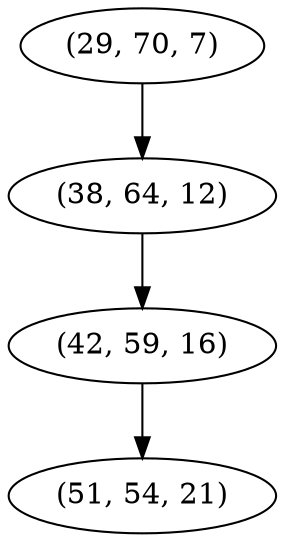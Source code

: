 digraph tree {
    "(29, 70, 7)";
    "(38, 64, 12)";
    "(42, 59, 16)";
    "(51, 54, 21)";
    "(29, 70, 7)" -> "(38, 64, 12)";
    "(38, 64, 12)" -> "(42, 59, 16)";
    "(42, 59, 16)" -> "(51, 54, 21)";
}
